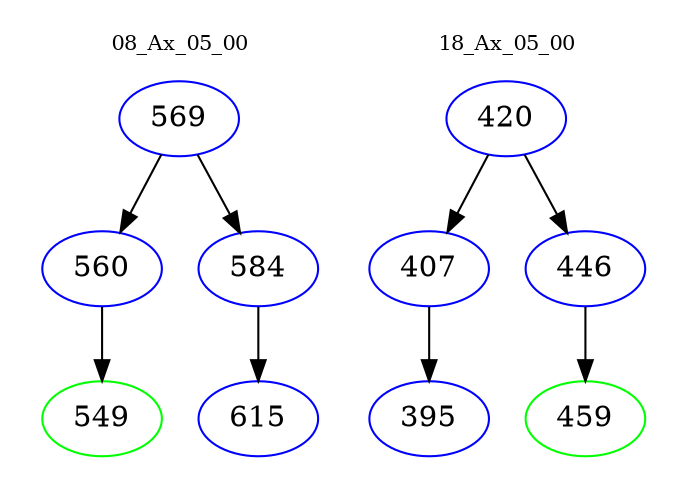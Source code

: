digraph{
subgraph cluster_0 {
color = white
label = "08_Ax_05_00";
fontsize=10;
T0_569 [label="569", color="blue"]
T0_569 -> T0_560 [color="black"]
T0_560 [label="560", color="blue"]
T0_560 -> T0_549 [color="black"]
T0_549 [label="549", color="green"]
T0_569 -> T0_584 [color="black"]
T0_584 [label="584", color="blue"]
T0_584 -> T0_615 [color="black"]
T0_615 [label="615", color="blue"]
}
subgraph cluster_1 {
color = white
label = "18_Ax_05_00";
fontsize=10;
T1_420 [label="420", color="blue"]
T1_420 -> T1_407 [color="black"]
T1_407 [label="407", color="blue"]
T1_407 -> T1_395 [color="black"]
T1_395 [label="395", color="blue"]
T1_420 -> T1_446 [color="black"]
T1_446 [label="446", color="blue"]
T1_446 -> T1_459 [color="black"]
T1_459 [label="459", color="green"]
}
}
